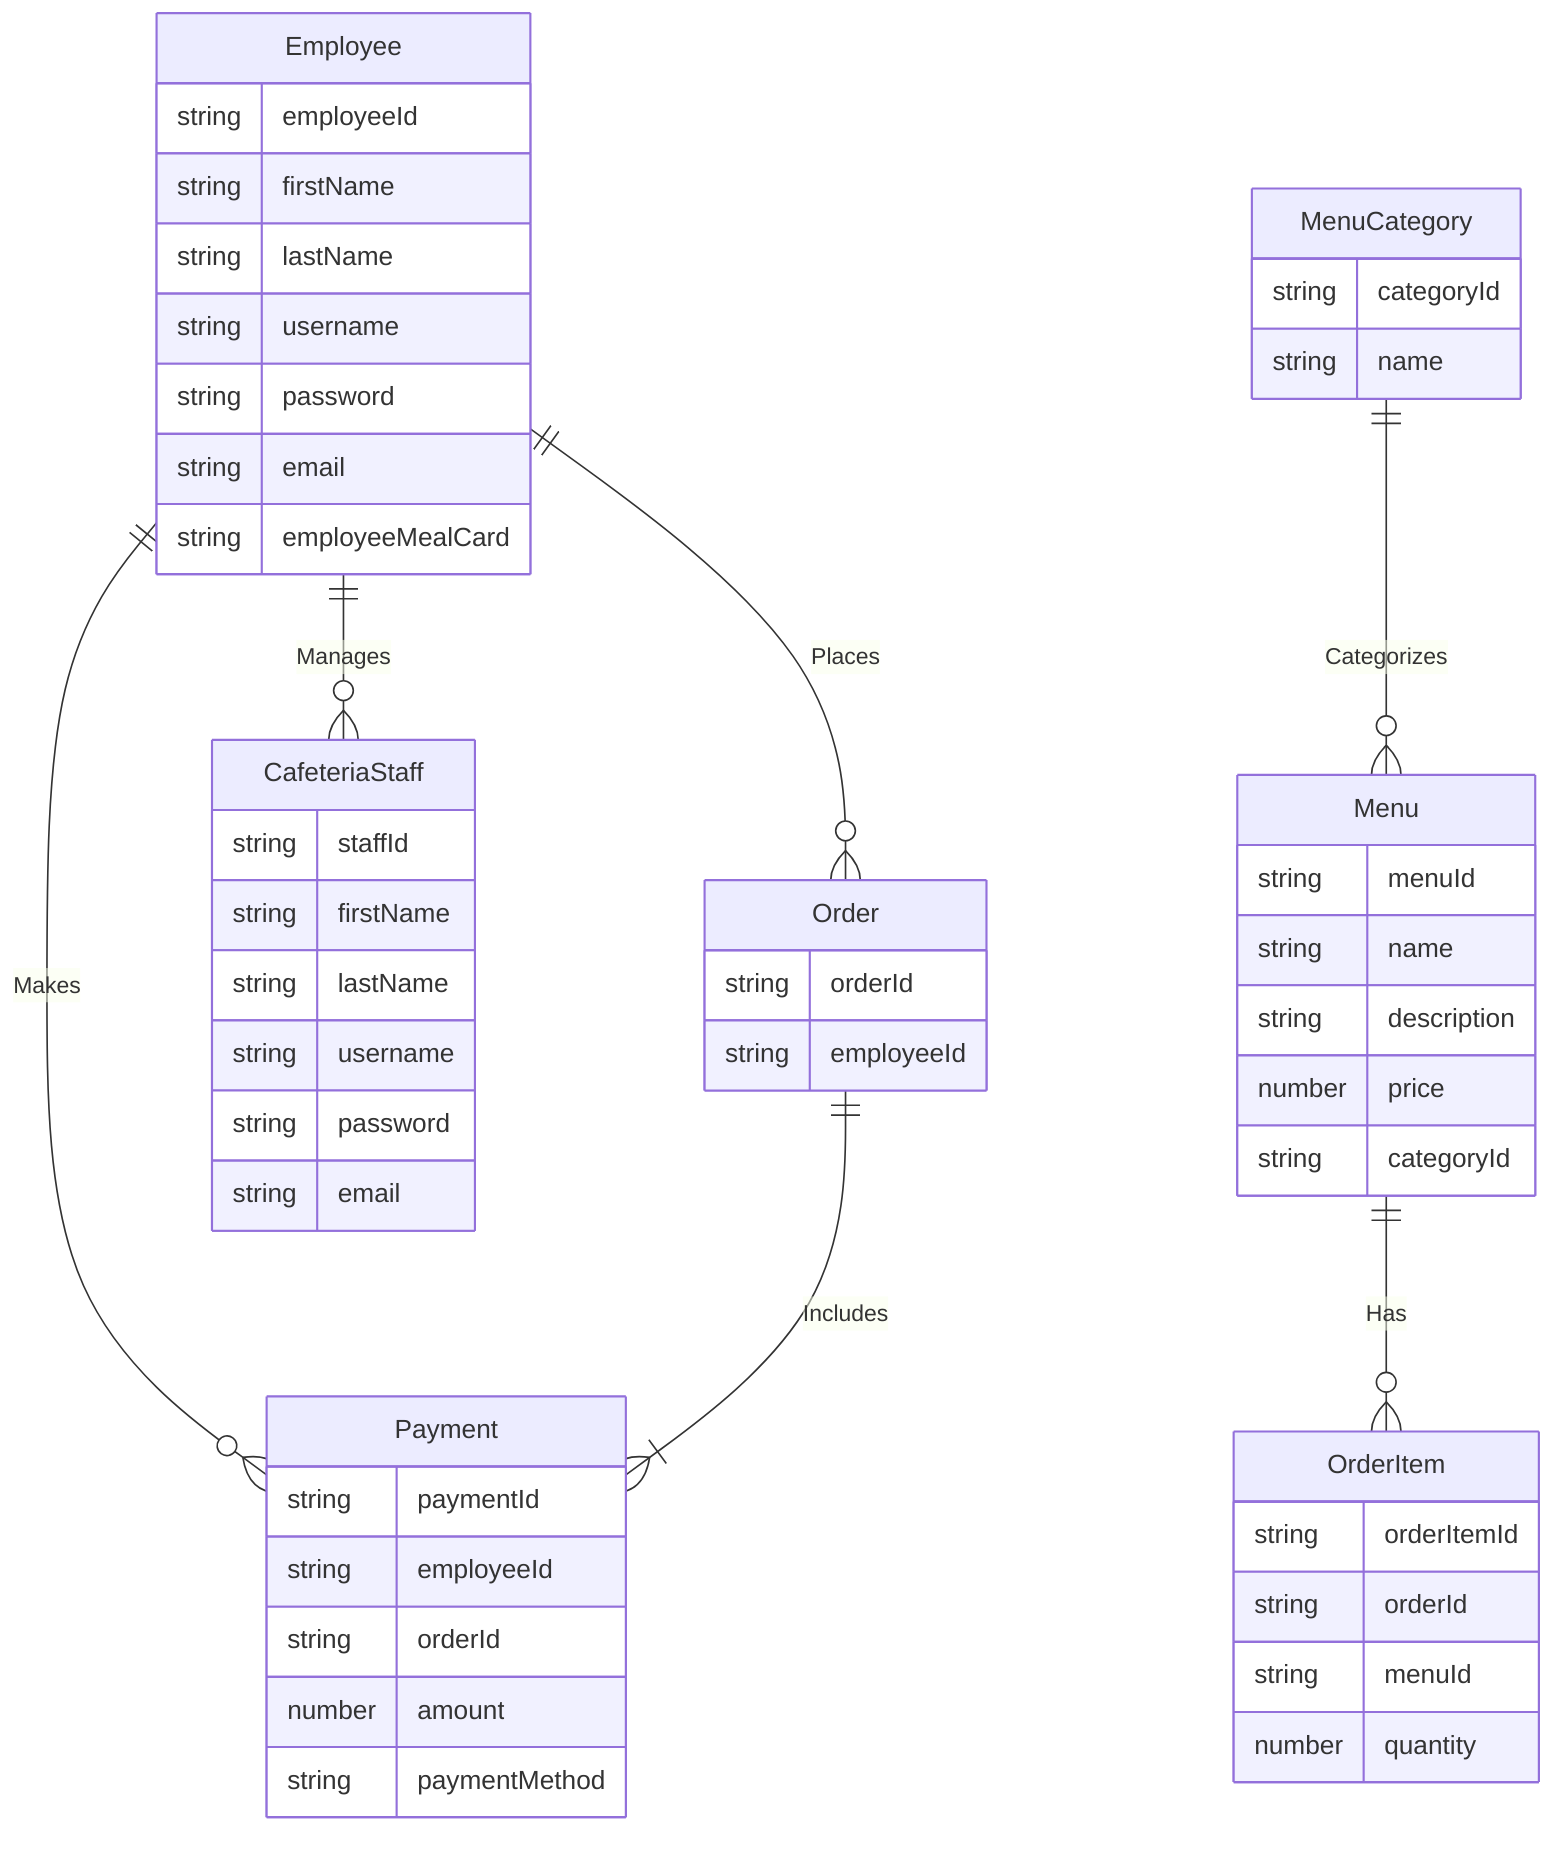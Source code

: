 erDiagram
    Employee ||--o{ Order : Places
    Employee ||--o{ Payment : Makes
    Employee ||--o{ CafeteriaStaff : Manages

    Order ||--|{ Payment : Includes

    Menu ||--o{ OrderItem : Has
    MenuCategory ||--o{ Menu : Categorizes

    Employee {
        string employeeId
        string firstName
        string lastName
        string username
        string password
        string email
        string employeeMealCard
    }

    Order {
        string orderId
        string employeeId
    }

    Payment {
        string paymentId
        string employeeId
        string orderId
        number amount
        string paymentMethod
    }

    Menu {
        string menuId
        string name
        string description
        number price
        string categoryId
    }

    OrderItem {
        string orderItemId
        string orderId
        string menuId
        number quantity
    }

    MenuCategory {
        string categoryId
        string name
    }

    CafeteriaStaff {
        string staffId
        string firstName
        string lastName
        string username
        string password
        string email
    }